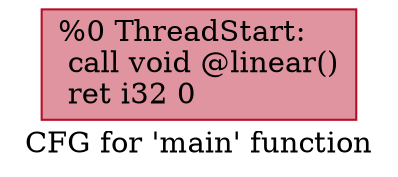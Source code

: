 digraph "CFG for 'main' function" {
	label="CFG for 'main' function";

	Node0x55ac0fe62950 [shape=record,color="#b70d28ff", style=filled, fillcolor="#b70d2870",label="{%0 ThreadStart:\l  call void @linear()\l  ret i32 0\l}"];
}
